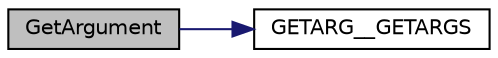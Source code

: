 digraph "GetArgument"
{
  edge [fontname="Helvetica",fontsize="10",labelfontname="Helvetica",labelfontsize="10"];
  node [fontname="Helvetica",fontsize="10",shape=record];
  rankdir="LR";
  Node1 [label="GetArgument",height=0.2,width=0.4,color="black", fillcolor="grey75", style="filled", fontcolor="black"];
  Node1 -> Node2 [color="midnightblue",fontsize="10",style="solid",fontname="Helvetica"];
  Node2 [label="GETARG__GETARGS",height=0.2,width=0.4,color="black", fillcolor="white", style="filled",URL="$d9/db6/_get_arguments_8hpp.html#af90e73b79110dd58bfbe0d995eeadc72",tooltip="Define the fortran function to get the arguments. "];
}
